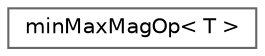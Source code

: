 digraph "Graphical Class Hierarchy"
{
 // LATEX_PDF_SIZE
  bgcolor="transparent";
  edge [fontname=Helvetica,fontsize=10,labelfontname=Helvetica,labelfontsize=10];
  node [fontname=Helvetica,fontsize=10,shape=box,height=0.2,width=0.4];
  rankdir="LR";
  Node0 [id="Node000000",label="minMaxMagOp\< T \>",height=0.2,width=0.4,color="grey40", fillcolor="white", style="filled",URL="$structFoam_1_1minMaxMagOp.html",tooltip=" "];
}
